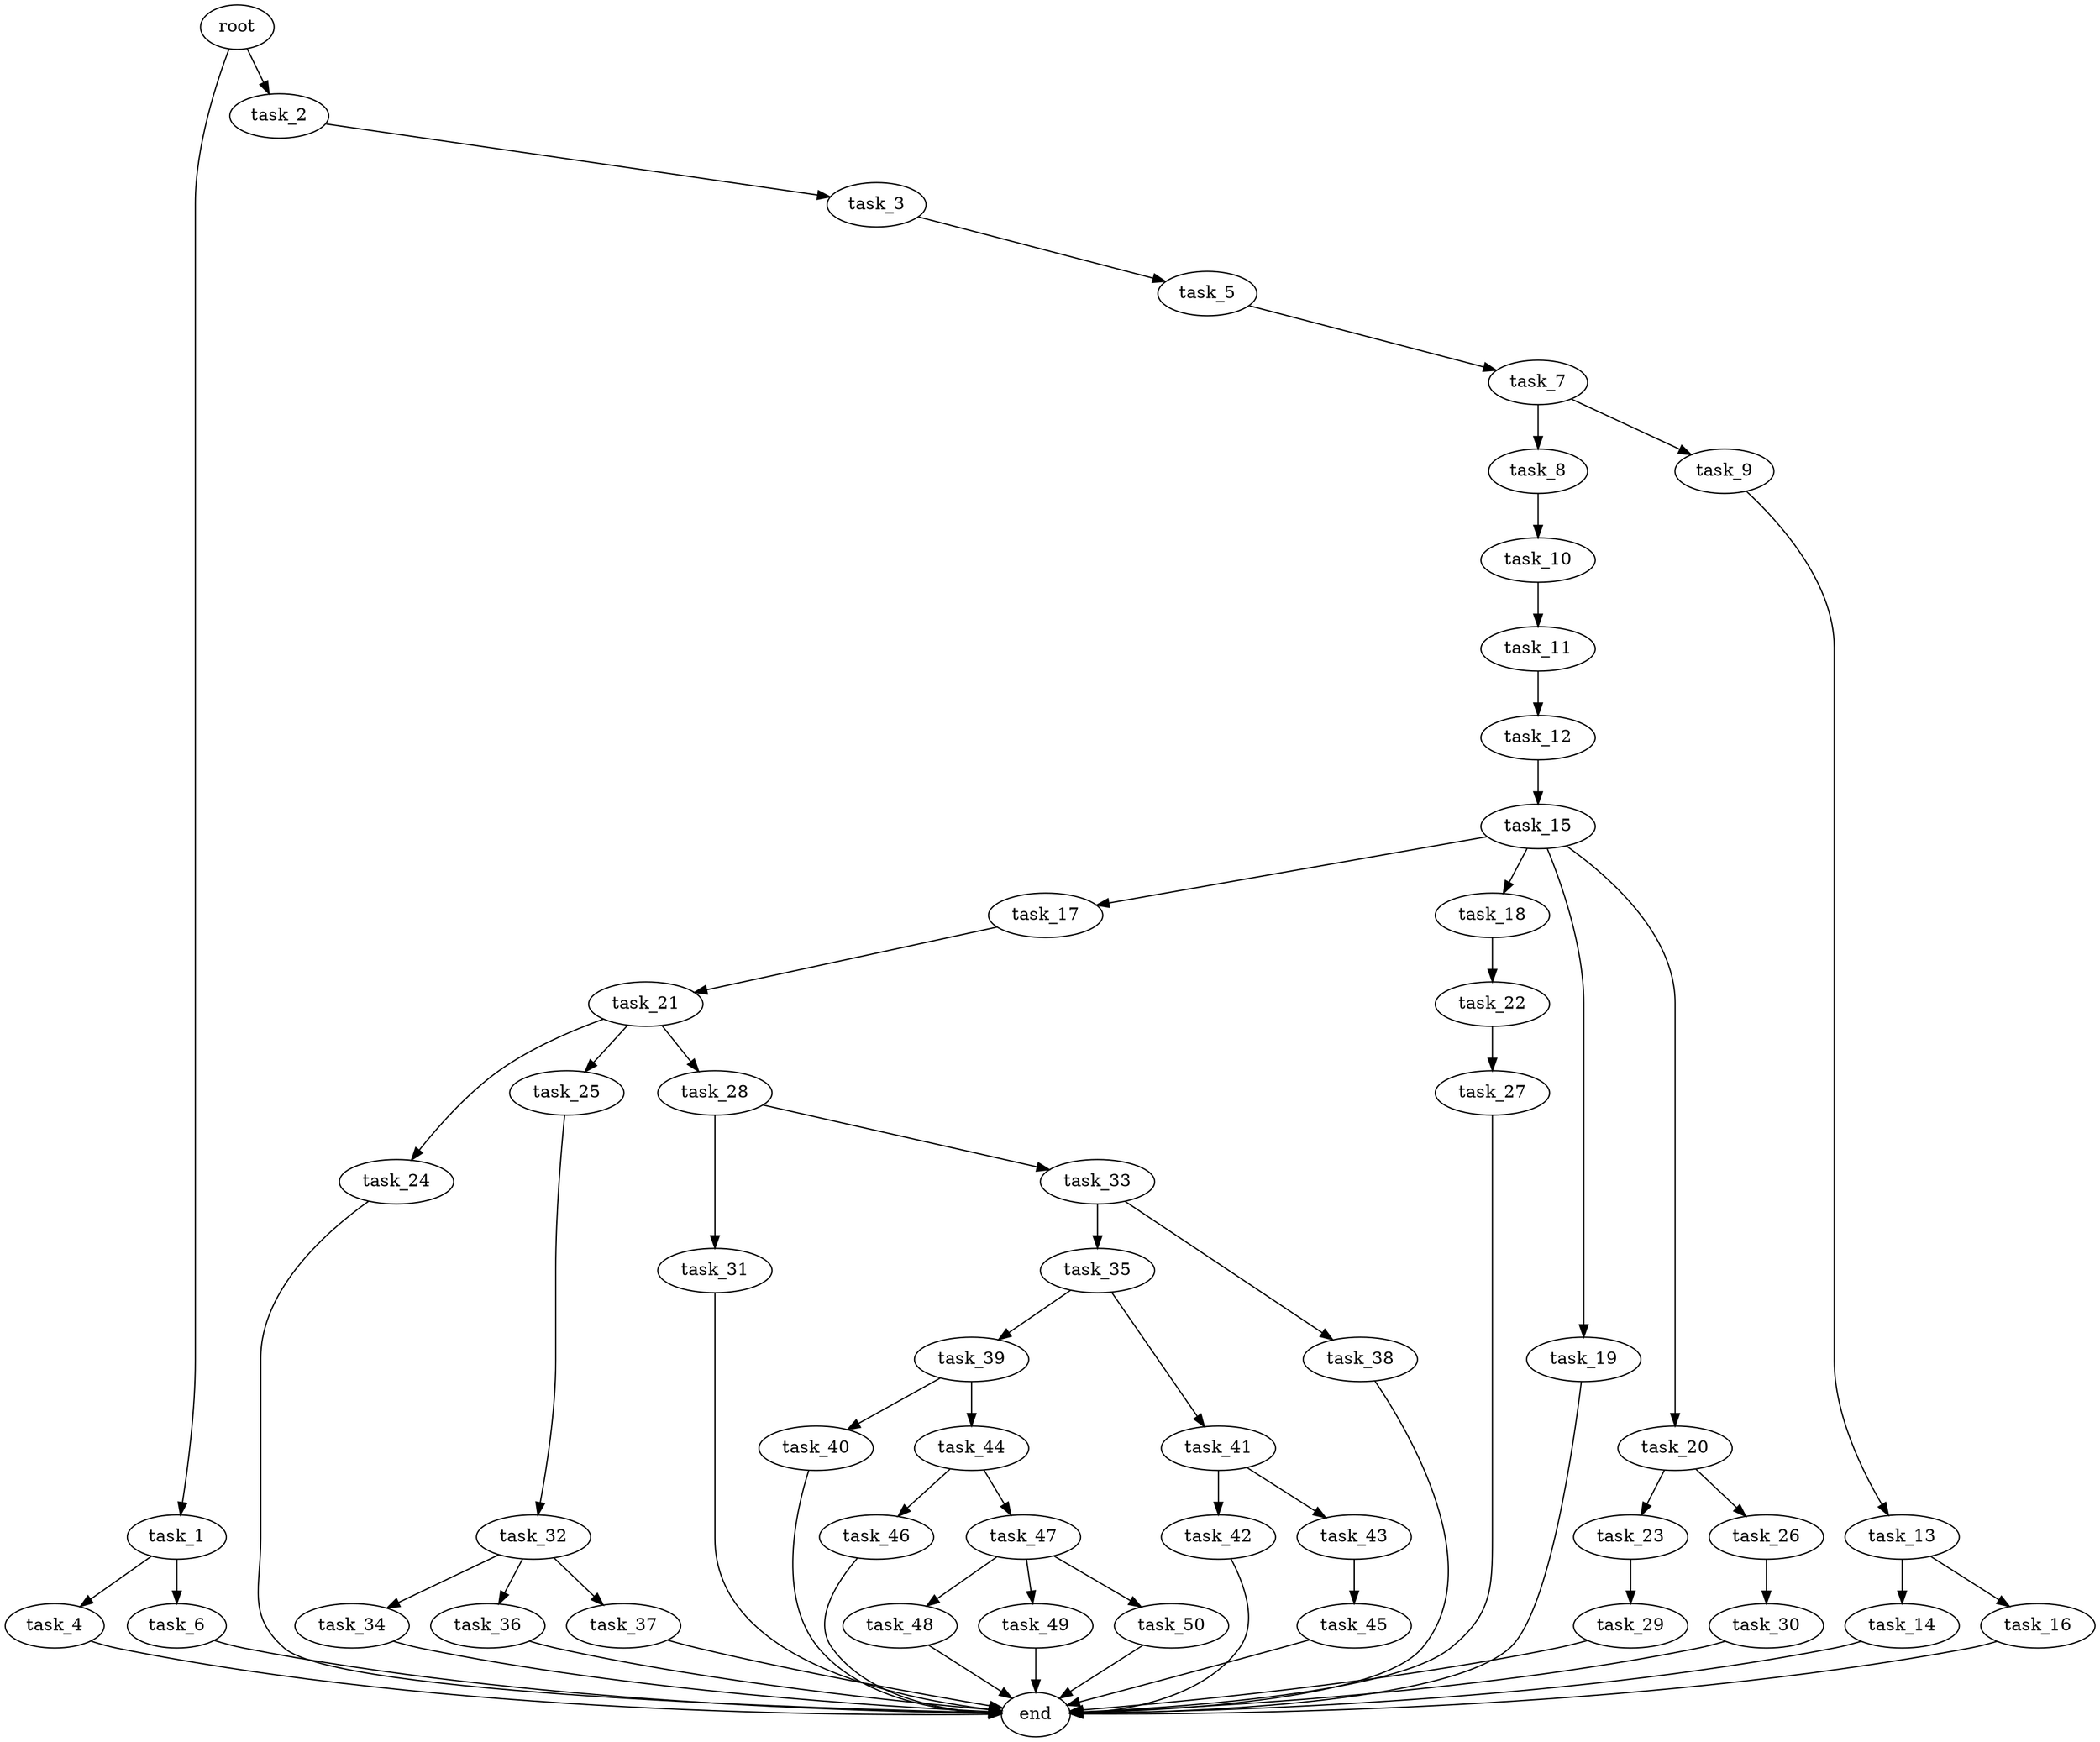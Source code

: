 digraph G {
  root [size="0.000000e+00"];
  task_1 [size="2.498867e+10"];
  task_2 [size="1.297263e+10"];
  task_3 [size="8.966499e+10"];
  task_4 [size="2.870413e+10"];
  task_5 [size="3.723431e+10"];
  task_6 [size="7.435837e+10"];
  task_7 [size="4.516628e+10"];
  task_8 [size="8.480221e+10"];
  task_9 [size="9.534585e+10"];
  task_10 [size="1.845338e+10"];
  task_11 [size="7.890463e+09"];
  task_12 [size="3.690256e+10"];
  task_13 [size="5.639056e+10"];
  task_14 [size="4.357555e+09"];
  task_15 [size="2.624683e+10"];
  task_16 [size="9.230354e+10"];
  task_17 [size="8.508555e+10"];
  task_18 [size="1.660852e+10"];
  task_19 [size="8.620711e+10"];
  task_20 [size="8.825734e+10"];
  task_21 [size="1.207117e+09"];
  task_22 [size="6.954279e+09"];
  task_23 [size="4.026067e+10"];
  task_24 [size="4.354018e+09"];
  task_25 [size="5.423107e+10"];
  task_26 [size="1.148470e+10"];
  task_27 [size="1.797749e+10"];
  task_28 [size="5.791568e+10"];
  task_29 [size="4.878479e+10"];
  task_30 [size="5.533699e+10"];
  task_31 [size="7.713470e+10"];
  task_32 [size="4.859656e+10"];
  task_33 [size="6.142499e+10"];
  task_34 [size="5.837448e+10"];
  task_35 [size="3.816792e+10"];
  task_36 [size="1.937816e+10"];
  task_37 [size="8.298932e+09"];
  task_38 [size="1.406210e+10"];
  task_39 [size="3.909690e+10"];
  task_40 [size="3.230268e+10"];
  task_41 [size="5.517001e+10"];
  task_42 [size="8.120369e+10"];
  task_43 [size="8.577916e+10"];
  task_44 [size="3.028158e+10"];
  task_45 [size="1.553772e+10"];
  task_46 [size="1.448331e+10"];
  task_47 [size="7.992648e+10"];
  task_48 [size="2.595957e+10"];
  task_49 [size="5.553659e+10"];
  task_50 [size="2.511370e+10"];
  end [size="0.000000e+00"];

  root -> task_1 [size="1.000000e-12"];
  root -> task_2 [size="1.000000e-12"];
  task_1 -> task_4 [size="2.870413e+08"];
  task_1 -> task_6 [size="7.435837e+08"];
  task_2 -> task_3 [size="8.966499e+08"];
  task_3 -> task_5 [size="3.723431e+08"];
  task_4 -> end [size="1.000000e-12"];
  task_5 -> task_7 [size="4.516628e+08"];
  task_6 -> end [size="1.000000e-12"];
  task_7 -> task_8 [size="8.480221e+08"];
  task_7 -> task_9 [size="9.534585e+08"];
  task_8 -> task_10 [size="1.845338e+08"];
  task_9 -> task_13 [size="5.639056e+08"];
  task_10 -> task_11 [size="7.890463e+07"];
  task_11 -> task_12 [size="3.690256e+08"];
  task_12 -> task_15 [size="2.624683e+08"];
  task_13 -> task_14 [size="4.357555e+07"];
  task_13 -> task_16 [size="9.230354e+08"];
  task_14 -> end [size="1.000000e-12"];
  task_15 -> task_17 [size="8.508555e+08"];
  task_15 -> task_18 [size="1.660852e+08"];
  task_15 -> task_19 [size="8.620711e+08"];
  task_15 -> task_20 [size="8.825734e+08"];
  task_16 -> end [size="1.000000e-12"];
  task_17 -> task_21 [size="1.207117e+07"];
  task_18 -> task_22 [size="6.954279e+07"];
  task_19 -> end [size="1.000000e-12"];
  task_20 -> task_23 [size="4.026067e+08"];
  task_20 -> task_26 [size="1.148470e+08"];
  task_21 -> task_24 [size="4.354018e+07"];
  task_21 -> task_25 [size="5.423107e+08"];
  task_21 -> task_28 [size="5.791568e+08"];
  task_22 -> task_27 [size="1.797749e+08"];
  task_23 -> task_29 [size="4.878479e+08"];
  task_24 -> end [size="1.000000e-12"];
  task_25 -> task_32 [size="4.859656e+08"];
  task_26 -> task_30 [size="5.533699e+08"];
  task_27 -> end [size="1.000000e-12"];
  task_28 -> task_31 [size="7.713470e+08"];
  task_28 -> task_33 [size="6.142499e+08"];
  task_29 -> end [size="1.000000e-12"];
  task_30 -> end [size="1.000000e-12"];
  task_31 -> end [size="1.000000e-12"];
  task_32 -> task_34 [size="5.837448e+08"];
  task_32 -> task_36 [size="1.937816e+08"];
  task_32 -> task_37 [size="8.298932e+07"];
  task_33 -> task_35 [size="3.816792e+08"];
  task_33 -> task_38 [size="1.406210e+08"];
  task_34 -> end [size="1.000000e-12"];
  task_35 -> task_39 [size="3.909690e+08"];
  task_35 -> task_41 [size="5.517001e+08"];
  task_36 -> end [size="1.000000e-12"];
  task_37 -> end [size="1.000000e-12"];
  task_38 -> end [size="1.000000e-12"];
  task_39 -> task_40 [size="3.230268e+08"];
  task_39 -> task_44 [size="3.028158e+08"];
  task_40 -> end [size="1.000000e-12"];
  task_41 -> task_42 [size="8.120369e+08"];
  task_41 -> task_43 [size="8.577916e+08"];
  task_42 -> end [size="1.000000e-12"];
  task_43 -> task_45 [size="1.553772e+08"];
  task_44 -> task_46 [size="1.448331e+08"];
  task_44 -> task_47 [size="7.992648e+08"];
  task_45 -> end [size="1.000000e-12"];
  task_46 -> end [size="1.000000e-12"];
  task_47 -> task_48 [size="2.595957e+08"];
  task_47 -> task_49 [size="5.553659e+08"];
  task_47 -> task_50 [size="2.511370e+08"];
  task_48 -> end [size="1.000000e-12"];
  task_49 -> end [size="1.000000e-12"];
  task_50 -> end [size="1.000000e-12"];
}
